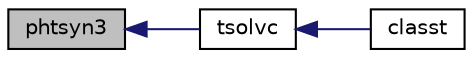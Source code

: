 digraph "phtsyn3"
{
 // INTERACTIVE_SVG=YES
  edge [fontname="Helvetica",fontsize="10",labelfontname="Helvetica",labelfontsize="10"];
  node [fontname="Helvetica",fontsize="10",shape=record];
  rankdir="LR";
  Node1 [label="phtsyn3",height=0.2,width=0.4,color="black", fillcolor="grey75", style="filled", fontcolor="black"];
  Node1 -> Node2 [dir="back",color="midnightblue",fontsize="10",style="solid",fontname="Helvetica"];
  Node2 [label="tsolvc",height=0.2,width=0.4,color="black", fillcolor="white", style="filled",URL="$TSOLVC_8f.html#a824dab26436ace6ad8f0f9e2f6908ce2"];
  Node2 -> Node3 [dir="back",color="midnightblue",fontsize="10",style="solid",fontname="Helvetica"];
  Node3 [label="classt",height=0.2,width=0.4,color="black", fillcolor="white", style="filled",URL="$CLASST_8f.html#afc821376816034a0c657e69bb4b06a24"];
}
